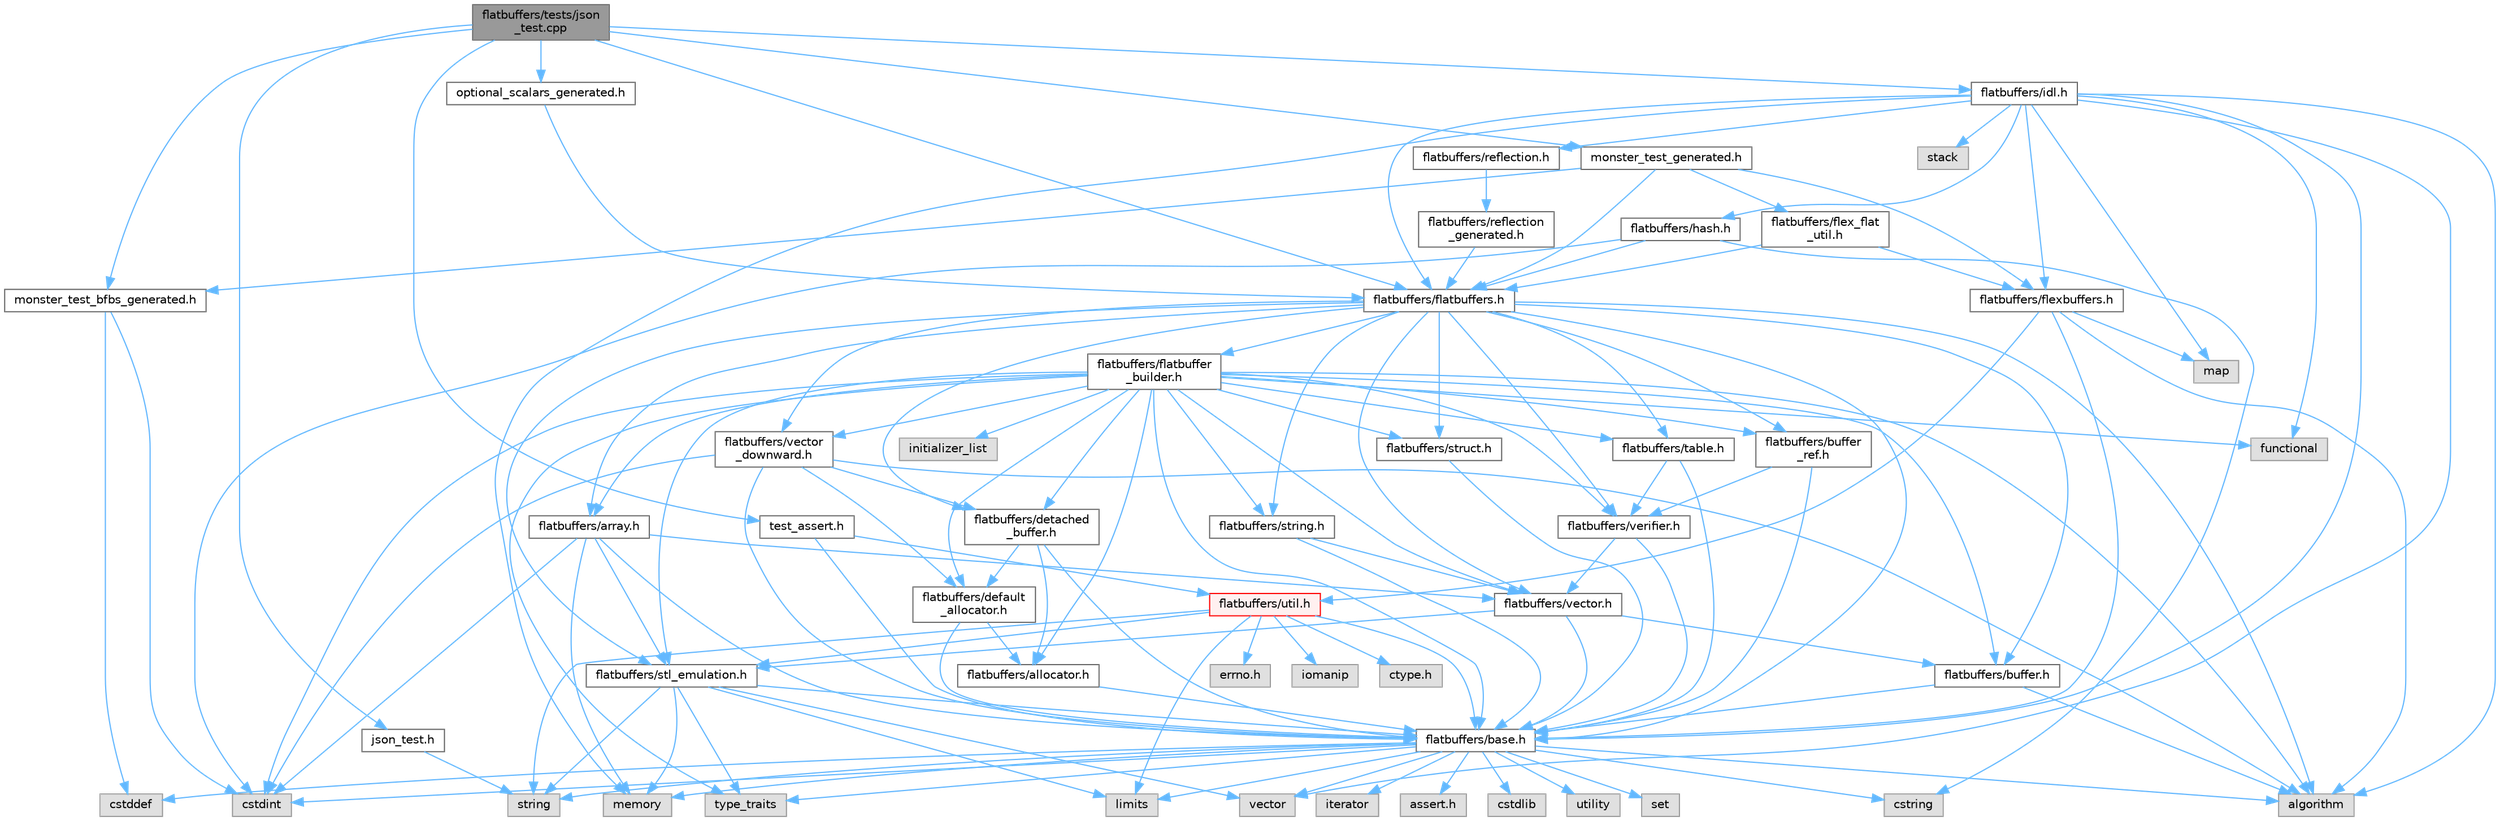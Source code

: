 digraph "flatbuffers/tests/json_test.cpp"
{
 // LATEX_PDF_SIZE
  bgcolor="transparent";
  edge [fontname=Helvetica,fontsize=10,labelfontname=Helvetica,labelfontsize=10];
  node [fontname=Helvetica,fontsize=10,shape=box,height=0.2,width=0.4];
  Node1 [id="Node000001",label="flatbuffers/tests/json\l_test.cpp",height=0.2,width=0.4,color="gray40", fillcolor="grey60", style="filled", fontcolor="black",tooltip=" "];
  Node1 -> Node2 [id="edge1_Node000001_Node000002",color="steelblue1",style="solid",tooltip=" "];
  Node2 [id="Node000002",label="json_test.h",height=0.2,width=0.4,color="grey40", fillcolor="white", style="filled",URL="$json__test_8h.html",tooltip=" "];
  Node2 -> Node3 [id="edge2_Node000002_Node000003",color="steelblue1",style="solid",tooltip=" "];
  Node3 [id="Node000003",label="string",height=0.2,width=0.4,color="grey60", fillcolor="#E0E0E0", style="filled",tooltip=" "];
  Node1 -> Node4 [id="edge3_Node000001_Node000004",color="steelblue1",style="solid",tooltip=" "];
  Node4 [id="Node000004",label="flatbuffers/flatbuffers.h",height=0.2,width=0.4,color="grey40", fillcolor="white", style="filled",URL="$flatbuffers_8h.html",tooltip=" "];
  Node4 -> Node5 [id="edge4_Node000004_Node000005",color="steelblue1",style="solid",tooltip=" "];
  Node5 [id="Node000005",label="algorithm",height=0.2,width=0.4,color="grey60", fillcolor="#E0E0E0", style="filled",tooltip=" "];
  Node4 -> Node6 [id="edge5_Node000004_Node000006",color="steelblue1",style="solid",tooltip=" "];
  Node6 [id="Node000006",label="flatbuffers/array.h",height=0.2,width=0.4,color="grey40", fillcolor="white", style="filled",URL="$array_8h.html",tooltip=" "];
  Node6 -> Node7 [id="edge6_Node000006_Node000007",color="steelblue1",style="solid",tooltip=" "];
  Node7 [id="Node000007",label="cstdint",height=0.2,width=0.4,color="grey60", fillcolor="#E0E0E0", style="filled",tooltip=" "];
  Node6 -> Node8 [id="edge7_Node000006_Node000008",color="steelblue1",style="solid",tooltip=" "];
  Node8 [id="Node000008",label="memory",height=0.2,width=0.4,color="grey60", fillcolor="#E0E0E0", style="filled",tooltip=" "];
  Node6 -> Node9 [id="edge8_Node000006_Node000009",color="steelblue1",style="solid",tooltip=" "];
  Node9 [id="Node000009",label="flatbuffers/base.h",height=0.2,width=0.4,color="grey40", fillcolor="white", style="filled",URL="$base_8h.html",tooltip=" "];
  Node9 -> Node10 [id="edge9_Node000009_Node000010",color="steelblue1",style="solid",tooltip=" "];
  Node10 [id="Node000010",label="assert.h",height=0.2,width=0.4,color="grey60", fillcolor="#E0E0E0", style="filled",tooltip=" "];
  Node9 -> Node7 [id="edge10_Node000009_Node000007",color="steelblue1",style="solid",tooltip=" "];
  Node9 -> Node11 [id="edge11_Node000009_Node000011",color="steelblue1",style="solid",tooltip=" "];
  Node11 [id="Node000011",label="cstddef",height=0.2,width=0.4,color="grey60", fillcolor="#E0E0E0", style="filled",tooltip=" "];
  Node9 -> Node12 [id="edge12_Node000009_Node000012",color="steelblue1",style="solid",tooltip=" "];
  Node12 [id="Node000012",label="cstdlib",height=0.2,width=0.4,color="grey60", fillcolor="#E0E0E0", style="filled",tooltip=" "];
  Node9 -> Node13 [id="edge13_Node000009_Node000013",color="steelblue1",style="solid",tooltip=" "];
  Node13 [id="Node000013",label="cstring",height=0.2,width=0.4,color="grey60", fillcolor="#E0E0E0", style="filled",tooltip=" "];
  Node9 -> Node14 [id="edge14_Node000009_Node000014",color="steelblue1",style="solid",tooltip=" "];
  Node14 [id="Node000014",label="utility",height=0.2,width=0.4,color="grey60", fillcolor="#E0E0E0", style="filled",tooltip=" "];
  Node9 -> Node3 [id="edge15_Node000009_Node000003",color="steelblue1",style="solid",tooltip=" "];
  Node9 -> Node15 [id="edge16_Node000009_Node000015",color="steelblue1",style="solid",tooltip=" "];
  Node15 [id="Node000015",label="type_traits",height=0.2,width=0.4,color="grey60", fillcolor="#E0E0E0", style="filled",tooltip=" "];
  Node9 -> Node16 [id="edge17_Node000009_Node000016",color="steelblue1",style="solid",tooltip=" "];
  Node16 [id="Node000016",label="vector",height=0.2,width=0.4,color="grey60", fillcolor="#E0E0E0", style="filled",tooltip=" "];
  Node9 -> Node17 [id="edge18_Node000009_Node000017",color="steelblue1",style="solid",tooltip=" "];
  Node17 [id="Node000017",label="set",height=0.2,width=0.4,color="grey60", fillcolor="#E0E0E0", style="filled",tooltip=" "];
  Node9 -> Node5 [id="edge19_Node000009_Node000005",color="steelblue1",style="solid",tooltip=" "];
  Node9 -> Node18 [id="edge20_Node000009_Node000018",color="steelblue1",style="solid",tooltip=" "];
  Node18 [id="Node000018",label="limits",height=0.2,width=0.4,color="grey60", fillcolor="#E0E0E0", style="filled",tooltip=" "];
  Node9 -> Node19 [id="edge21_Node000009_Node000019",color="steelblue1",style="solid",tooltip=" "];
  Node19 [id="Node000019",label="iterator",height=0.2,width=0.4,color="grey60", fillcolor="#E0E0E0", style="filled",tooltip=" "];
  Node9 -> Node8 [id="edge22_Node000009_Node000008",color="steelblue1",style="solid",tooltip=" "];
  Node6 -> Node20 [id="edge23_Node000006_Node000020",color="steelblue1",style="solid",tooltip=" "];
  Node20 [id="Node000020",label="flatbuffers/stl_emulation.h",height=0.2,width=0.4,color="grey40", fillcolor="white", style="filled",URL="$stl__emulation_8h.html",tooltip=" "];
  Node20 -> Node9 [id="edge24_Node000020_Node000009",color="steelblue1",style="solid",tooltip=" "];
  Node20 -> Node3 [id="edge25_Node000020_Node000003",color="steelblue1",style="solid",tooltip=" "];
  Node20 -> Node15 [id="edge26_Node000020_Node000015",color="steelblue1",style="solid",tooltip=" "];
  Node20 -> Node16 [id="edge27_Node000020_Node000016",color="steelblue1",style="solid",tooltip=" "];
  Node20 -> Node8 [id="edge28_Node000020_Node000008",color="steelblue1",style="solid",tooltip=" "];
  Node20 -> Node18 [id="edge29_Node000020_Node000018",color="steelblue1",style="solid",tooltip=" "];
  Node6 -> Node21 [id="edge30_Node000006_Node000021",color="steelblue1",style="solid",tooltip=" "];
  Node21 [id="Node000021",label="flatbuffers/vector.h",height=0.2,width=0.4,color="grey40", fillcolor="white", style="filled",URL="$vector_8h.html",tooltip=" "];
  Node21 -> Node9 [id="edge31_Node000021_Node000009",color="steelblue1",style="solid",tooltip=" "];
  Node21 -> Node22 [id="edge32_Node000021_Node000022",color="steelblue1",style="solid",tooltip=" "];
  Node22 [id="Node000022",label="flatbuffers/buffer.h",height=0.2,width=0.4,color="grey40", fillcolor="white", style="filled",URL="$buffer_8h.html",tooltip=" "];
  Node22 -> Node5 [id="edge33_Node000022_Node000005",color="steelblue1",style="solid",tooltip=" "];
  Node22 -> Node9 [id="edge34_Node000022_Node000009",color="steelblue1",style="solid",tooltip=" "];
  Node21 -> Node20 [id="edge35_Node000021_Node000020",color="steelblue1",style="solid",tooltip=" "];
  Node4 -> Node9 [id="edge36_Node000004_Node000009",color="steelblue1",style="solid",tooltip=" "];
  Node4 -> Node22 [id="edge37_Node000004_Node000022",color="steelblue1",style="solid",tooltip=" "];
  Node4 -> Node23 [id="edge38_Node000004_Node000023",color="steelblue1",style="solid",tooltip=" "];
  Node23 [id="Node000023",label="flatbuffers/buffer\l_ref.h",height=0.2,width=0.4,color="grey40", fillcolor="white", style="filled",URL="$buffer__ref_8h.html",tooltip=" "];
  Node23 -> Node9 [id="edge39_Node000023_Node000009",color="steelblue1",style="solid",tooltip=" "];
  Node23 -> Node24 [id="edge40_Node000023_Node000024",color="steelblue1",style="solid",tooltip=" "];
  Node24 [id="Node000024",label="flatbuffers/verifier.h",height=0.2,width=0.4,color="grey40", fillcolor="white", style="filled",URL="$verifier_8h.html",tooltip=" "];
  Node24 -> Node9 [id="edge41_Node000024_Node000009",color="steelblue1",style="solid",tooltip=" "];
  Node24 -> Node21 [id="edge42_Node000024_Node000021",color="steelblue1",style="solid",tooltip=" "];
  Node4 -> Node25 [id="edge43_Node000004_Node000025",color="steelblue1",style="solid",tooltip=" "];
  Node25 [id="Node000025",label="flatbuffers/detached\l_buffer.h",height=0.2,width=0.4,color="grey40", fillcolor="white", style="filled",URL="$detached__buffer_8h.html",tooltip=" "];
  Node25 -> Node26 [id="edge44_Node000025_Node000026",color="steelblue1",style="solid",tooltip=" "];
  Node26 [id="Node000026",label="flatbuffers/allocator.h",height=0.2,width=0.4,color="grey40", fillcolor="white", style="filled",URL="$allocator_8h.html",tooltip=" "];
  Node26 -> Node9 [id="edge45_Node000026_Node000009",color="steelblue1",style="solid",tooltip=" "];
  Node25 -> Node9 [id="edge46_Node000025_Node000009",color="steelblue1",style="solid",tooltip=" "];
  Node25 -> Node27 [id="edge47_Node000025_Node000027",color="steelblue1",style="solid",tooltip=" "];
  Node27 [id="Node000027",label="flatbuffers/default\l_allocator.h",height=0.2,width=0.4,color="grey40", fillcolor="white", style="filled",URL="$default__allocator_8h.html",tooltip=" "];
  Node27 -> Node26 [id="edge48_Node000027_Node000026",color="steelblue1",style="solid",tooltip=" "];
  Node27 -> Node9 [id="edge49_Node000027_Node000009",color="steelblue1",style="solid",tooltip=" "];
  Node4 -> Node28 [id="edge50_Node000004_Node000028",color="steelblue1",style="solid",tooltip=" "];
  Node28 [id="Node000028",label="flatbuffers/flatbuffer\l_builder.h",height=0.2,width=0.4,color="grey40", fillcolor="white", style="filled",URL="$flatbuffer__builder_8h.html",tooltip=" "];
  Node28 -> Node5 [id="edge51_Node000028_Node000005",color="steelblue1",style="solid",tooltip=" "];
  Node28 -> Node7 [id="edge52_Node000028_Node000007",color="steelblue1",style="solid",tooltip=" "];
  Node28 -> Node29 [id="edge53_Node000028_Node000029",color="steelblue1",style="solid",tooltip=" "];
  Node29 [id="Node000029",label="functional",height=0.2,width=0.4,color="grey60", fillcolor="#E0E0E0", style="filled",tooltip=" "];
  Node28 -> Node30 [id="edge54_Node000028_Node000030",color="steelblue1",style="solid",tooltip=" "];
  Node30 [id="Node000030",label="initializer_list",height=0.2,width=0.4,color="grey60", fillcolor="#E0E0E0", style="filled",tooltip=" "];
  Node28 -> Node15 [id="edge55_Node000028_Node000015",color="steelblue1",style="solid",tooltip=" "];
  Node28 -> Node26 [id="edge56_Node000028_Node000026",color="steelblue1",style="solid",tooltip=" "];
  Node28 -> Node6 [id="edge57_Node000028_Node000006",color="steelblue1",style="solid",tooltip=" "];
  Node28 -> Node9 [id="edge58_Node000028_Node000009",color="steelblue1",style="solid",tooltip=" "];
  Node28 -> Node22 [id="edge59_Node000028_Node000022",color="steelblue1",style="solid",tooltip=" "];
  Node28 -> Node23 [id="edge60_Node000028_Node000023",color="steelblue1",style="solid",tooltip=" "];
  Node28 -> Node27 [id="edge61_Node000028_Node000027",color="steelblue1",style="solid",tooltip=" "];
  Node28 -> Node25 [id="edge62_Node000028_Node000025",color="steelblue1",style="solid",tooltip=" "];
  Node28 -> Node20 [id="edge63_Node000028_Node000020",color="steelblue1",style="solid",tooltip=" "];
  Node28 -> Node31 [id="edge64_Node000028_Node000031",color="steelblue1",style="solid",tooltip=" "];
  Node31 [id="Node000031",label="flatbuffers/string.h",height=0.2,width=0.4,color="grey40", fillcolor="white", style="filled",URL="$string_8h.html",tooltip=" "];
  Node31 -> Node9 [id="edge65_Node000031_Node000009",color="steelblue1",style="solid",tooltip=" "];
  Node31 -> Node21 [id="edge66_Node000031_Node000021",color="steelblue1",style="solid",tooltip=" "];
  Node28 -> Node32 [id="edge67_Node000028_Node000032",color="steelblue1",style="solid",tooltip=" "];
  Node32 [id="Node000032",label="flatbuffers/struct.h",height=0.2,width=0.4,color="grey40", fillcolor="white", style="filled",URL="$struct_8h.html",tooltip=" "];
  Node32 -> Node9 [id="edge68_Node000032_Node000009",color="steelblue1",style="solid",tooltip=" "];
  Node28 -> Node33 [id="edge69_Node000028_Node000033",color="steelblue1",style="solid",tooltip=" "];
  Node33 [id="Node000033",label="flatbuffers/table.h",height=0.2,width=0.4,color="grey40", fillcolor="white", style="filled",URL="$table_8h.html",tooltip=" "];
  Node33 -> Node9 [id="edge70_Node000033_Node000009",color="steelblue1",style="solid",tooltip=" "];
  Node33 -> Node24 [id="edge71_Node000033_Node000024",color="steelblue1",style="solid",tooltip=" "];
  Node28 -> Node21 [id="edge72_Node000028_Node000021",color="steelblue1",style="solid",tooltip=" "];
  Node28 -> Node34 [id="edge73_Node000028_Node000034",color="steelblue1",style="solid",tooltip=" "];
  Node34 [id="Node000034",label="flatbuffers/vector\l_downward.h",height=0.2,width=0.4,color="grey40", fillcolor="white", style="filled",URL="$vector__downward_8h.html",tooltip=" "];
  Node34 -> Node5 [id="edge74_Node000034_Node000005",color="steelblue1",style="solid",tooltip=" "];
  Node34 -> Node7 [id="edge75_Node000034_Node000007",color="steelblue1",style="solid",tooltip=" "];
  Node34 -> Node9 [id="edge76_Node000034_Node000009",color="steelblue1",style="solid",tooltip=" "];
  Node34 -> Node27 [id="edge77_Node000034_Node000027",color="steelblue1",style="solid",tooltip=" "];
  Node34 -> Node25 [id="edge78_Node000034_Node000025",color="steelblue1",style="solid",tooltip=" "];
  Node28 -> Node24 [id="edge79_Node000028_Node000024",color="steelblue1",style="solid",tooltip=" "];
  Node4 -> Node20 [id="edge80_Node000004_Node000020",color="steelblue1",style="solid",tooltip=" "];
  Node4 -> Node31 [id="edge81_Node000004_Node000031",color="steelblue1",style="solid",tooltip=" "];
  Node4 -> Node32 [id="edge82_Node000004_Node000032",color="steelblue1",style="solid",tooltip=" "];
  Node4 -> Node33 [id="edge83_Node000004_Node000033",color="steelblue1",style="solid",tooltip=" "];
  Node4 -> Node21 [id="edge84_Node000004_Node000021",color="steelblue1",style="solid",tooltip=" "];
  Node4 -> Node34 [id="edge85_Node000004_Node000034",color="steelblue1",style="solid",tooltip=" "];
  Node4 -> Node24 [id="edge86_Node000004_Node000024",color="steelblue1",style="solid",tooltip=" "];
  Node1 -> Node35 [id="edge87_Node000001_Node000035",color="steelblue1",style="solid",tooltip=" "];
  Node35 [id="Node000035",label="flatbuffers/idl.h",height=0.2,width=0.4,color="grey40", fillcolor="white", style="filled",URL="$idl_8h.html",tooltip=" "];
  Node35 -> Node5 [id="edge88_Node000035_Node000005",color="steelblue1",style="solid",tooltip=" "];
  Node35 -> Node29 [id="edge89_Node000035_Node000029",color="steelblue1",style="solid",tooltip=" "];
  Node35 -> Node36 [id="edge90_Node000035_Node000036",color="steelblue1",style="solid",tooltip=" "];
  Node36 [id="Node000036",label="map",height=0.2,width=0.4,color="grey60", fillcolor="#E0E0E0", style="filled",tooltip=" "];
  Node35 -> Node8 [id="edge91_Node000035_Node000008",color="steelblue1",style="solid",tooltip=" "];
  Node35 -> Node37 [id="edge92_Node000035_Node000037",color="steelblue1",style="solid",tooltip=" "];
  Node37 [id="Node000037",label="stack",height=0.2,width=0.4,color="grey60", fillcolor="#E0E0E0", style="filled",tooltip=" "];
  Node35 -> Node16 [id="edge93_Node000035_Node000016",color="steelblue1",style="solid",tooltip=" "];
  Node35 -> Node9 [id="edge94_Node000035_Node000009",color="steelblue1",style="solid",tooltip=" "];
  Node35 -> Node4 [id="edge95_Node000035_Node000004",color="steelblue1",style="solid",tooltip=" "];
  Node35 -> Node38 [id="edge96_Node000035_Node000038",color="steelblue1",style="solid",tooltip=" "];
  Node38 [id="Node000038",label="flatbuffers/flexbuffers.h",height=0.2,width=0.4,color="grey40", fillcolor="white", style="filled",URL="$flexbuffers_8h.html",tooltip=" "];
  Node38 -> Node5 [id="edge97_Node000038_Node000005",color="steelblue1",style="solid",tooltip=" "];
  Node38 -> Node36 [id="edge98_Node000038_Node000036",color="steelblue1",style="solid",tooltip=" "];
  Node38 -> Node9 [id="edge99_Node000038_Node000009",color="steelblue1",style="solid",tooltip=" "];
  Node38 -> Node39 [id="edge100_Node000038_Node000039",color="steelblue1",style="solid",tooltip=" "];
  Node39 [id="Node000039",label="flatbuffers/util.h",height=0.2,width=0.4,color="red", fillcolor="#FFF0F0", style="filled",URL="$util_8h.html",tooltip=" "];
  Node39 -> Node40 [id="edge101_Node000039_Node000040",color="steelblue1",style="solid",tooltip=" "];
  Node40 [id="Node000040",label="ctype.h",height=0.2,width=0.4,color="grey60", fillcolor="#E0E0E0", style="filled",tooltip=" "];
  Node39 -> Node41 [id="edge102_Node000039_Node000041",color="steelblue1",style="solid",tooltip=" "];
  Node41 [id="Node000041",label="errno.h",height=0.2,width=0.4,color="grey60", fillcolor="#E0E0E0", style="filled",tooltip=" "];
  Node39 -> Node9 [id="edge103_Node000039_Node000009",color="steelblue1",style="solid",tooltip=" "];
  Node39 -> Node20 [id="edge104_Node000039_Node000020",color="steelblue1",style="solid",tooltip=" "];
  Node39 -> Node42 [id="edge105_Node000039_Node000042",color="steelblue1",style="solid",tooltip=" "];
  Node42 [id="Node000042",label="iomanip",height=0.2,width=0.4,color="grey60", fillcolor="#E0E0E0", style="filled",tooltip=" "];
  Node39 -> Node18 [id="edge106_Node000039_Node000018",color="steelblue1",style="solid",tooltip=" "];
  Node39 -> Node3 [id="edge107_Node000039_Node000003",color="steelblue1",style="solid",tooltip=" "];
  Node35 -> Node45 [id="edge108_Node000035_Node000045",color="steelblue1",style="solid",tooltip=" "];
  Node45 [id="Node000045",label="flatbuffers/hash.h",height=0.2,width=0.4,color="grey40", fillcolor="white", style="filled",URL="$hash_8h.html",tooltip=" "];
  Node45 -> Node7 [id="edge109_Node000045_Node000007",color="steelblue1",style="solid",tooltip=" "];
  Node45 -> Node13 [id="edge110_Node000045_Node000013",color="steelblue1",style="solid",tooltip=" "];
  Node45 -> Node4 [id="edge111_Node000045_Node000004",color="steelblue1",style="solid",tooltip=" "];
  Node35 -> Node46 [id="edge112_Node000035_Node000046",color="steelblue1",style="solid",tooltip=" "];
  Node46 [id="Node000046",label="flatbuffers/reflection.h",height=0.2,width=0.4,color="grey40", fillcolor="white", style="filled",URL="$reflection_8h.html",tooltip=" "];
  Node46 -> Node47 [id="edge113_Node000046_Node000047",color="steelblue1",style="solid",tooltip=" "];
  Node47 [id="Node000047",label="flatbuffers/reflection\l_generated.h",height=0.2,width=0.4,color="grey40", fillcolor="white", style="filled",URL="$reflection__generated_8h.html",tooltip=" "];
  Node47 -> Node4 [id="edge114_Node000047_Node000004",color="steelblue1",style="solid",tooltip=" "];
  Node1 -> Node48 [id="edge115_Node000001_Node000048",color="steelblue1",style="solid",tooltip=" "];
  Node48 [id="Node000048",label="monster_test_bfbs_generated.h",height=0.2,width=0.4,color="grey40", fillcolor="white", style="filled",URL="$monster__test__bfbs__generated_8h.html",tooltip=" "];
  Node48 -> Node11 [id="edge116_Node000048_Node000011",color="steelblue1",style="solid",tooltip=" "];
  Node48 -> Node7 [id="edge117_Node000048_Node000007",color="steelblue1",style="solid",tooltip=" "];
  Node1 -> Node49 [id="edge118_Node000001_Node000049",color="steelblue1",style="solid",tooltip=" "];
  Node49 [id="Node000049",label="monster_test_generated.h",height=0.2,width=0.4,color="grey40", fillcolor="white", style="filled",URL="$monster__test__generated_8h.html",tooltip=" "];
  Node49 -> Node4 [id="edge119_Node000049_Node000004",color="steelblue1",style="solid",tooltip=" "];
  Node49 -> Node38 [id="edge120_Node000049_Node000038",color="steelblue1",style="solid",tooltip=" "];
  Node49 -> Node50 [id="edge121_Node000049_Node000050",color="steelblue1",style="solid",tooltip=" "];
  Node50 [id="Node000050",label="flatbuffers/flex_flat\l_util.h",height=0.2,width=0.4,color="grey40", fillcolor="white", style="filled",URL="$flex__flat__util_8h.html",tooltip=" "];
  Node50 -> Node4 [id="edge122_Node000050_Node000004",color="steelblue1",style="solid",tooltip=" "];
  Node50 -> Node38 [id="edge123_Node000050_Node000038",color="steelblue1",style="solid",tooltip=" "];
  Node49 -> Node48 [id="edge124_Node000049_Node000048",color="steelblue1",style="solid",tooltip=" "];
  Node1 -> Node51 [id="edge125_Node000001_Node000051",color="steelblue1",style="solid",tooltip=" "];
  Node51 [id="Node000051",label="optional_scalars_generated.h",height=0.2,width=0.4,color="grey40", fillcolor="white", style="filled",URL="$optional__scalars__generated_8h.html",tooltip=" "];
  Node51 -> Node4 [id="edge126_Node000051_Node000004",color="steelblue1",style="solid",tooltip=" "];
  Node1 -> Node52 [id="edge127_Node000001_Node000052",color="steelblue1",style="solid",tooltip=" "];
  Node52 [id="Node000052",label="test_assert.h",height=0.2,width=0.4,color="grey40", fillcolor="white", style="filled",URL="$test__assert_8h.html",tooltip=" "];
  Node52 -> Node9 [id="edge128_Node000052_Node000009",color="steelblue1",style="solid",tooltip=" "];
  Node52 -> Node39 [id="edge129_Node000052_Node000039",color="steelblue1",style="solid",tooltip=" "];
}
